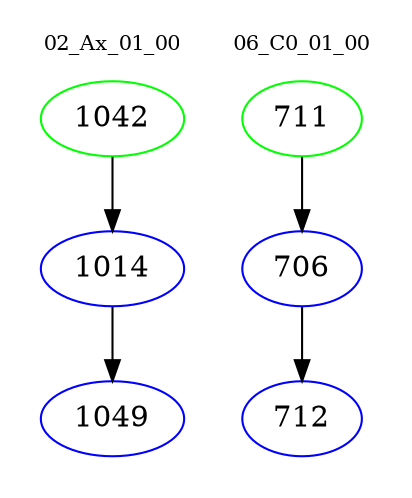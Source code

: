 digraph{
subgraph cluster_0 {
color = white
label = "02_Ax_01_00";
fontsize=10;
T0_1042 [label="1042", color="green"]
T0_1042 -> T0_1014 [color="black"]
T0_1014 [label="1014", color="blue"]
T0_1014 -> T0_1049 [color="black"]
T0_1049 [label="1049", color="blue"]
}
subgraph cluster_1 {
color = white
label = "06_C0_01_00";
fontsize=10;
T1_711 [label="711", color="green"]
T1_711 -> T1_706 [color="black"]
T1_706 [label="706", color="blue"]
T1_706 -> T1_712 [color="black"]
T1_712 [label="712", color="blue"]
}
}

